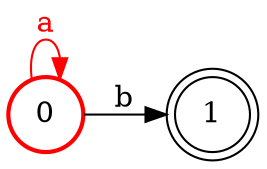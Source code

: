 digraph FST {
  margin = 0;
  rankdir = LR;
  label = "";
  center = 1;
  ranksep = "0.4";
  nodesep = "0.25";
  0 [label = "0", shape = circle, penwidth = 2.0, fontsize = 14, color = red, height = 0.5, fixedsize = true];
  0 -> 0 [label = "a", fontsize = 14, color = red, fontcolor = red];
  0 -> 1 [label = "b", fontsize = 14];
  1 [label = "1", shape = doublecircle, penwidth = 1.0, fontsize = 14, height = 0.5, fixedsize = true];
}
